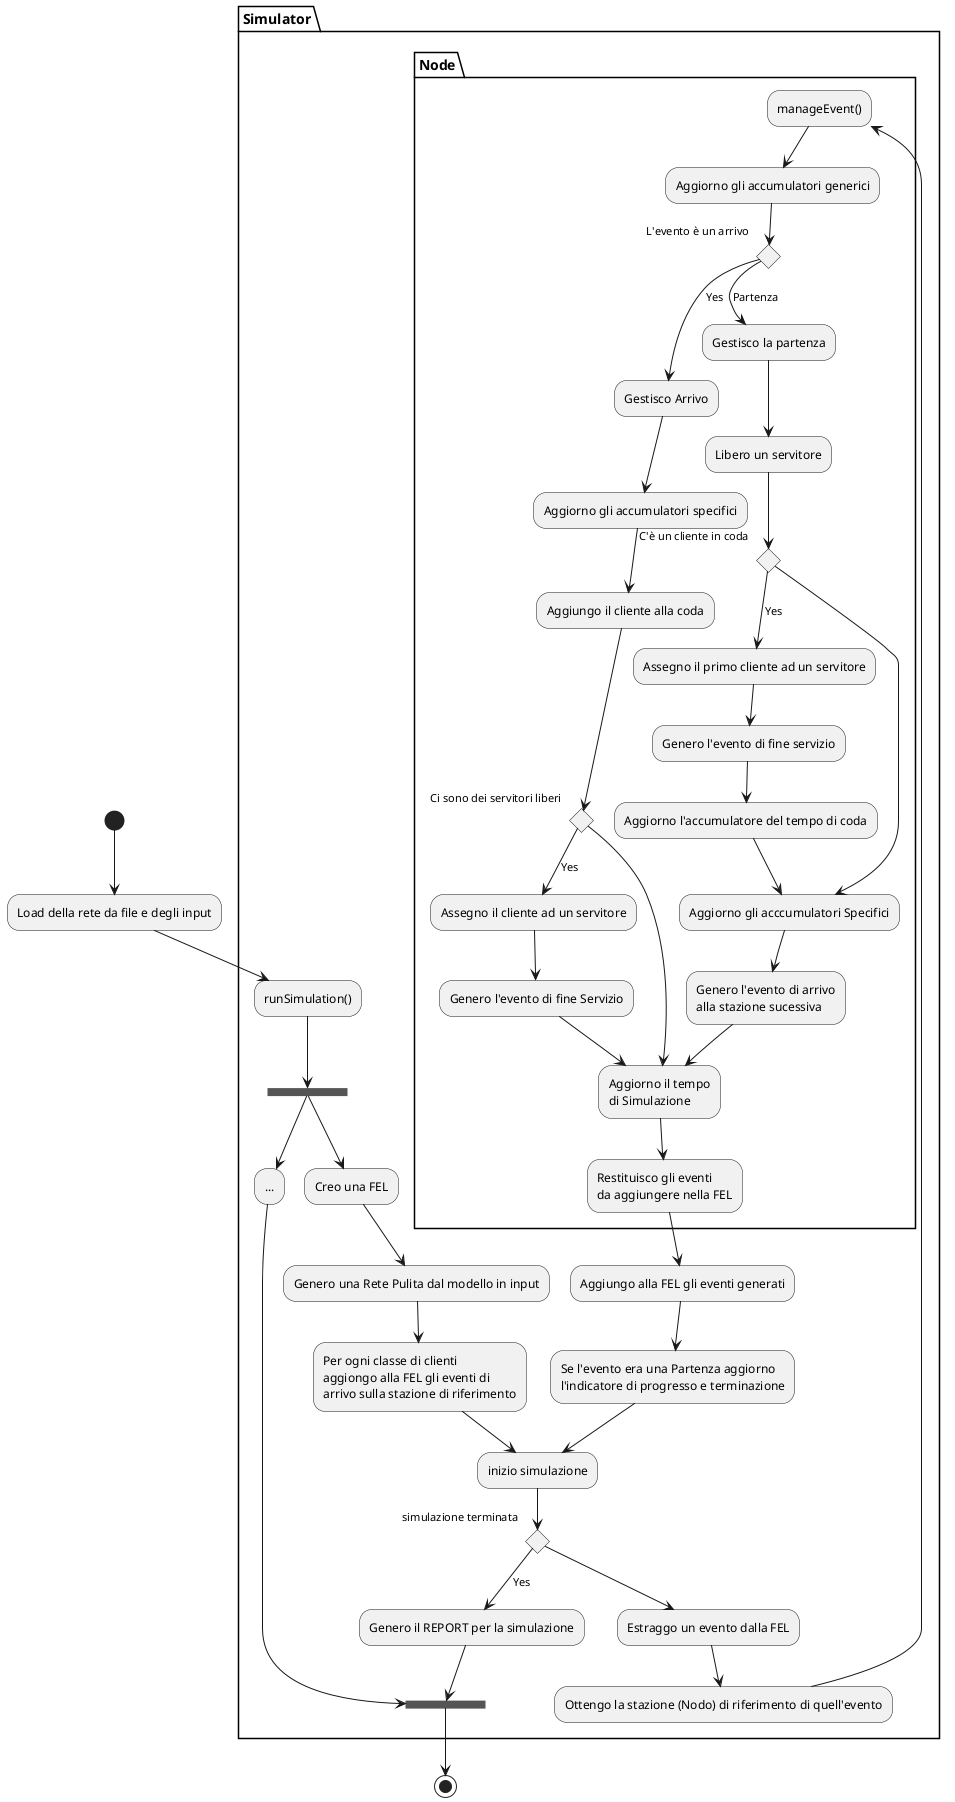 @startuml
(*) --> "Load della rete da file e degli input"
partition Simulator {
 --> "runSimulation()"

--> ===B1===
--> "Creo una FEL"
--> "Genero una Rete Pulita dal modello in input"
--> "Per ogni classe di clienti
aggiongo alla FEL gli eventi di
arrivo sulla stazione di riferimento"
--> "inizio simulazione"
If "simulazione terminata" then
--> [Yes] "Genero il REPORT per la simulazione"
else
--> "Estraggo un evento dalla FEL"
--> "Ottengo la stazione (Nodo) di riferimento di quell'evento"

partition Node {
 --> "manageEvent()"
 --> "Aggiorno gli accumulatori generici"
 If "L'evento è un arrivo" then
 --> [Yes] "Gestisco Arrivo"
 --> "Aggiorno gli accumulatori specifici"
 --> "Aggiungo il cliente alla coda"
     If "Ci sono dei servitori liberi" then
     --> [Yes] Assegno il cliente ad un servitore
     --> Genero l'evento di fine Servizio
     --> "Aggiorno il tempo
     di Simulazione"
     else
     --> "Aggiorno il tempo
     di Simulazione"
     EndIf
 else
 --> [Partenza] "Gestisco la partenza"
 --> "Libero un servitore"
 If "C'è un cliente in coda" then
 --> [Yes]  Assegno il primo cliente ad un servitore
 --> Genero l'evento di fine servizio
 --> Aggiorno l'accumulatore del tempo di coda
 --> "Aggiorno gli acccumulatori Specifici"
 else
 --> "Aggiorno gli acccumulatori Specifici"
 EndIf
 --> "Genero l'evento di arrivo
 alla stazione sucessiva"
 Endif
 --> "Aggiorno il tempo
 di Simulazione"
 --> "Restituisco gli eventi
 da aggiungere nella FEL"





}
--> "Aggiungo alla FEL gli eventi generati"
--> "Se l'evento era una Partenza aggiorno
l'indicatore di progresso e terminazione"


-down-> "inizio simulazione"


"Genero il REPORT per la simulazione" --> ===B2===

===B1=== --> "..."

--> ===B2===
}
--> (*)
@enduml